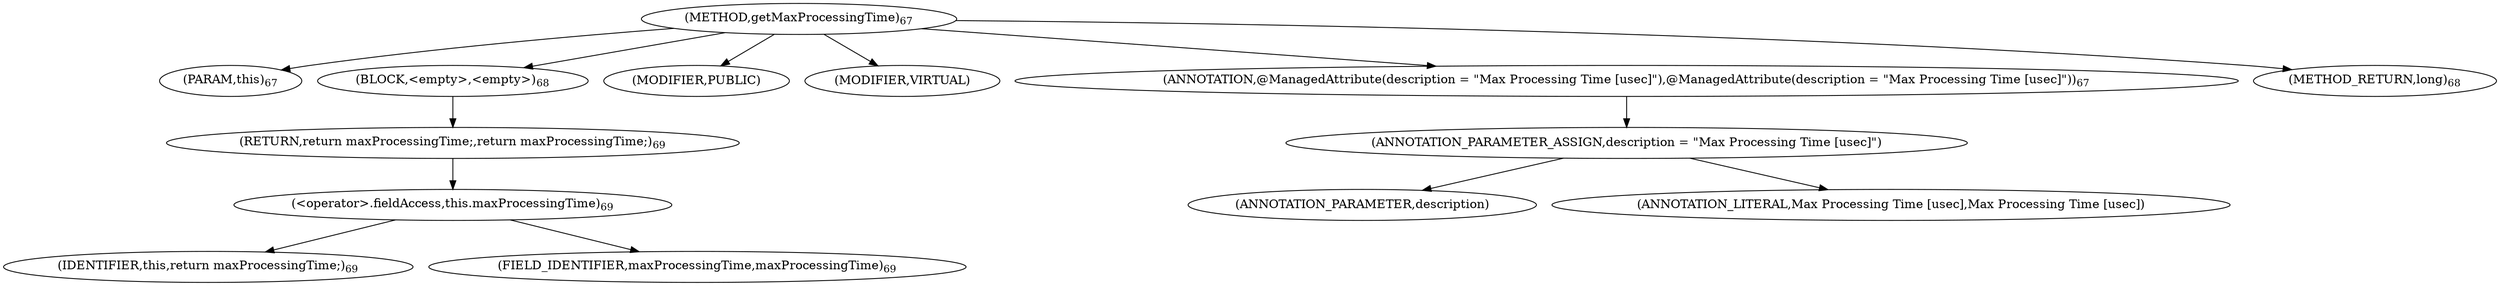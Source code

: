 digraph "getMaxProcessingTime" {  
"134" [label = <(METHOD,getMaxProcessingTime)<SUB>67</SUB>> ]
"135" [label = <(PARAM,this)<SUB>67</SUB>> ]
"136" [label = <(BLOCK,&lt;empty&gt;,&lt;empty&gt;)<SUB>68</SUB>> ]
"137" [label = <(RETURN,return maxProcessingTime;,return maxProcessingTime;)<SUB>69</SUB>> ]
"138" [label = <(&lt;operator&gt;.fieldAccess,this.maxProcessingTime)<SUB>69</SUB>> ]
"139" [label = <(IDENTIFIER,this,return maxProcessingTime;)<SUB>69</SUB>> ]
"140" [label = <(FIELD_IDENTIFIER,maxProcessingTime,maxProcessingTime)<SUB>69</SUB>> ]
"141" [label = <(MODIFIER,PUBLIC)> ]
"142" [label = <(MODIFIER,VIRTUAL)> ]
"143" [label = <(ANNOTATION,@ManagedAttribute(description = &quot;Max Processing Time [usec]&quot;),@ManagedAttribute(description = &quot;Max Processing Time [usec]&quot;))<SUB>67</SUB>> ]
"144" [label = <(ANNOTATION_PARAMETER_ASSIGN,description = &quot;Max Processing Time [usec]&quot;)> ]
"145" [label = <(ANNOTATION_PARAMETER,description)> ]
"146" [label = <(ANNOTATION_LITERAL,Max Processing Time [usec],Max Processing Time [usec])> ]
"147" [label = <(METHOD_RETURN,long)<SUB>68</SUB>> ]
  "134" -> "135" 
  "134" -> "136" 
  "134" -> "141" 
  "134" -> "142" 
  "134" -> "143" 
  "134" -> "147" 
  "136" -> "137" 
  "137" -> "138" 
  "138" -> "139" 
  "138" -> "140" 
  "143" -> "144" 
  "144" -> "145" 
  "144" -> "146" 
}
